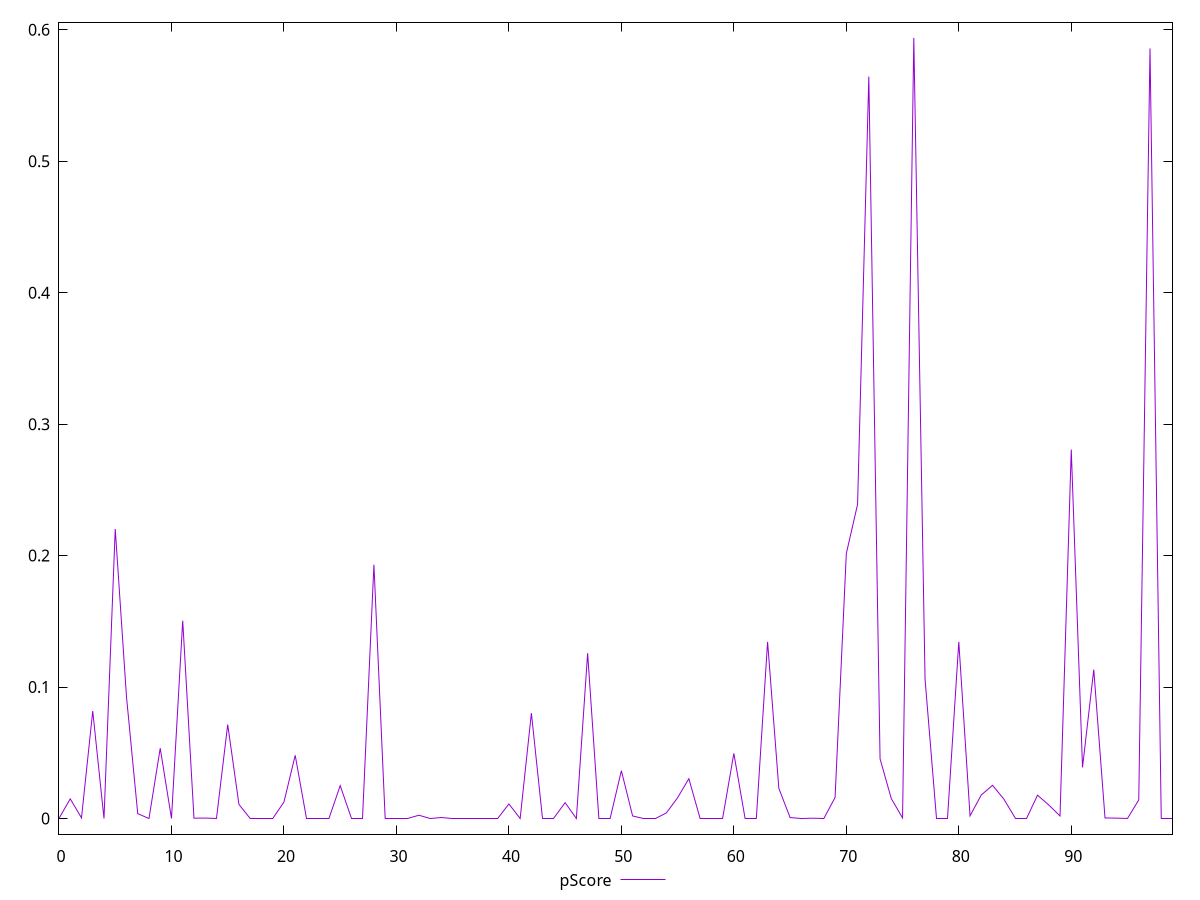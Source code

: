 reset

$pScore <<EOF
0 0.00010529499850558954
1 0.014976157947471924
2 0.0005102011891214842
3 0.08176634586936404
4 1.9811939577785154e-7
5 0.22025015461428066
6 0.0926467401217293
7 0.003715152806218147
8 0.000001563340708721217
9 0.053498943754780814
10 0.000008255775318821712
11 0.1505462455761888
12 0.00027024687957666327
13 0.0003387725769292138
14 0.00003580375775069644
15 0.07145335549971654
16 0.010677219926064352
17 1.3167438334127368e-7
18 0.000008838970556646064
19 4.8336942781723735e-9
20 0.01252166393279075
21 0.04811214511519746
22 2.2761467155518744e-9
23 3.0227947922512044e-10
24 0.000001048348519772091
25 0.025024581361152487
26 2.0627943797535409e-13
27 1.8883369312661102e-9
28 0.19308755780193376
29 6.07708214306335e-8
30 0.000002814150360963552
31 0.0000010614032395772632
32 0.0025078895713905314
33 1.880084127270365e-8
34 0.0007550412622824298
35 4.484896185541487e-7
36 2.0418043922276752e-8
37 3.0344070423016234e-8
38 0.000004334375088954623
39 3.1285896096022725e-10
40 0.011084361403844833
41 0.000004165965520774861
42 0.0802078130570375
43 4.430634414909207e-9
44 1.9143179219582862e-7
45 0.012060026225330533
46 0.000004334375088954623
47 0.12578004105984436
48 5.696882952599402e-7
49 1.2861489651072588e-11
50 0.03638243411943165
51 0.0019422526554976893
52 0.0000021337835423573814
53 0.0000032467729438323545
54 0.00425377148028061
55 0.015850091662109156
56 0.03031013476577682
57 1.1180031345148222e-9
58 5.175415719316234e-7
59 1.7050743594815287e-9
60 0.04952486130220651
61 0.000020996588641686298
62 0.0000012243722231075616
63 0.13441669651107407
64 0.02296247143443425
65 0.0007487165126605633
66 1.4122952807227307e-10
67 0.00025962198366330513
68 1.153154655098021e-8
69 0.01600076443846632
70 0.20157970456240104
71 0.23899978562413138
72 0.5644714886273622
73 0.04540702566154292
74 0.015118299947067537
75 0.0004508601401141954
76 0.5938434653326802
77 0.10594571260957808
78 0.000001279014190114225
79 0.0000012950905843855942
80 0.13441669651107163
81 0.0020472685452305184
82 0.017927885530191645
83 0.025265082126386562
84 0.014835389334764693
85 7.385353439914866e-11
86 3.4517130820255204e-9
87 0.017758560964064862
88 0.01028548949198066
89 0.0019253031877182192
90 0.2806960162551049
91 0.03891860600233393
92 0.11327203046700929
93 0.0004398839041018787
94 0.0002952547490043256
95 0.000043328335579184696
96 0.014151680118857923
97 0.5857846937728455
98 0.00003633078288384217
99 2.871043958130315e-10
EOF

set key outside below
set xrange [0:99]
set yrange [-0.011876869306443199:0.6057203346393296]
set trange [-0.011876869306443199:0.6057203346393296]
set terminal svg size 640, 500 enhanced background rgb 'white'
set output "report_00013_2021-02-09T12-04-24.940Z/estimated-input-latency/samples/pages+cached/pScore/values.svg"

plot $pScore title "pScore" with line

reset
